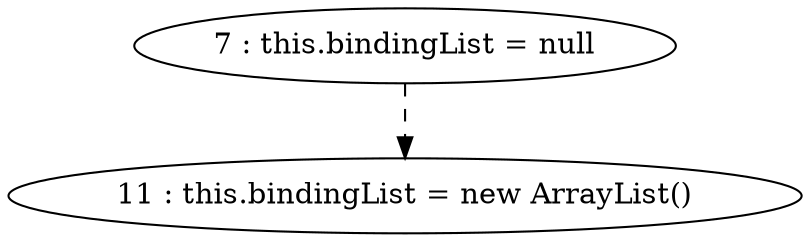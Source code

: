 digraph G {
"7 : this.bindingList = null"
"7 : this.bindingList = null" -> "11 : this.bindingList = new ArrayList()" [style=dashed]
"11 : this.bindingList = new ArrayList()"
}